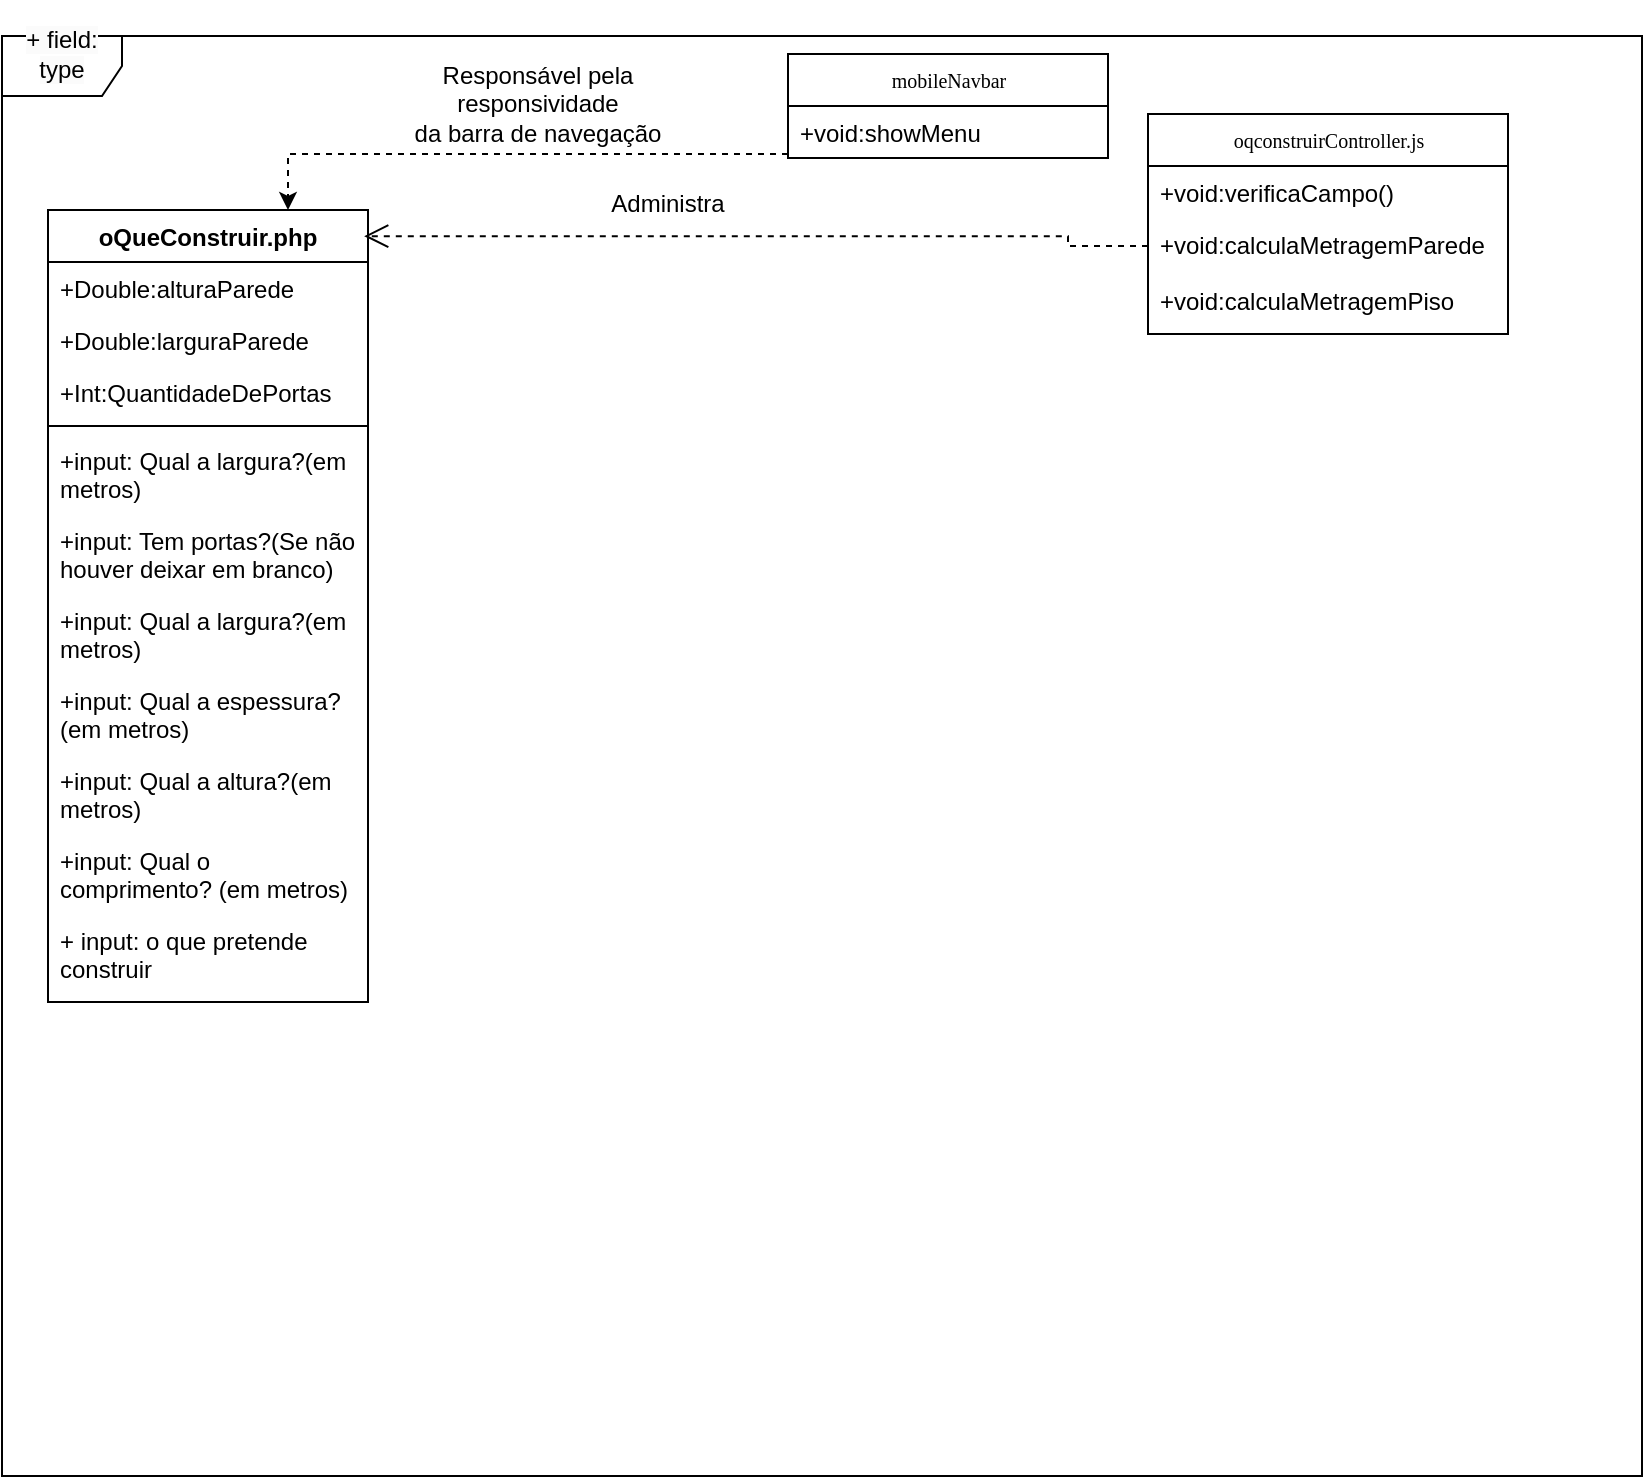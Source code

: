 <mxfile version="24.7.16" pages="2">
  <diagram name="Page-1" id="c4acf3e9-155e-7222-9cf6-157b1a14988f">
    <mxGraphModel dx="1257" dy="669" grid="1" gridSize="10" guides="1" tooltips="1" connect="1" arrows="1" fold="1" page="1" pageScale="1" pageWidth="850" pageHeight="1100" background="none" math="0" shadow="0">
      <root>
        <mxCell id="0" />
        <mxCell id="1" parent="0" />
        <mxCell id="17acba5748e5396b-1" value="&#xa;&lt;span style=&quot;color: rgb(0, 0, 0); font-family: Helvetica; font-size: 12px; font-style: normal; font-variant-ligatures: normal; font-variant-caps: normal; font-weight: 400; letter-spacing: normal; orphans: 2; text-align: left; text-indent: 0px; text-transform: none; widows: 2; word-spacing: 0px; -webkit-text-stroke-width: 0px; white-space: normal; background-color: rgb(251, 251, 251); text-decoration-thickness: initial; text-decoration-style: initial; text-decoration-color: initial; display: inline !important; float: none;&quot;&gt;+ field: type&lt;/span&gt;&#xa;&#xa;" style="shape=umlFrame;whiteSpace=wrap;html=1;rounded=0;shadow=0;comic=0;labelBackgroundColor=none;strokeWidth=1;fontFamily=Verdana;fontSize=10;align=center;movable=1;resizable=1;rotatable=1;deletable=1;editable=1;locked=0;connectable=1;" parent="1" vertex="1">
          <mxGeometry x="17" y="51" width="820" height="720" as="geometry" />
        </mxCell>
        <mxCell id="17acba5748e5396b-30" value="oqconstruirController.js" style="swimlane;html=1;fontStyle=0;childLayout=stackLayout;horizontal=1;startSize=26;fillColor=none;horizontalStack=0;resizeParent=1;resizeLast=0;collapsible=1;marginBottom=0;swimlaneFillColor=#ffffff;rounded=0;shadow=0;comic=0;labelBackgroundColor=none;strokeWidth=1;fontFamily=Verdana;fontSize=10;align=center;movable=1;resizable=1;rotatable=1;deletable=1;editable=1;locked=0;connectable=1;" parent="1" vertex="1">
          <mxGeometry x="590" y="90" width="180" height="110" as="geometry" />
        </mxCell>
        <mxCell id="17acba5748e5396b-32" value="+void:verificaCampo()" style="text;html=1;strokeColor=none;fillColor=none;align=left;verticalAlign=top;spacingLeft=4;spacingRight=4;whiteSpace=wrap;overflow=hidden;rotatable=1;points=[[0,0.5],[1,0.5]];portConstraint=eastwest;movable=1;resizable=1;deletable=1;editable=1;locked=0;connectable=1;" parent="17acba5748e5396b-30" vertex="1">
          <mxGeometry y="26" width="180" height="26" as="geometry" />
        </mxCell>
        <mxCell id="17acba5748e5396b-33" value="+void:calculaMetragemParede" style="text;html=1;strokeColor=none;fillColor=none;align=left;verticalAlign=top;spacingLeft=4;spacingRight=4;whiteSpace=wrap;overflow=hidden;rotatable=1;points=[[0,0.5],[1,0.5]];portConstraint=eastwest;movable=1;resizable=1;deletable=1;editable=1;locked=0;connectable=1;" parent="17acba5748e5396b-30" vertex="1">
          <mxGeometry y="52" width="180" height="28" as="geometry" />
        </mxCell>
        <mxCell id="d4RHsumzCYlbGIjIRgeA-6" value="+void:calculaMetragemPiso" style="text;html=1;strokeColor=none;fillColor=none;align=left;verticalAlign=top;spacingLeft=4;spacingRight=4;whiteSpace=wrap;overflow=hidden;rotatable=1;points=[[0,0.5],[1,0.5]];portConstraint=eastwest;movable=1;resizable=1;deletable=1;editable=1;locked=0;connectable=1;" parent="17acba5748e5396b-30" vertex="1">
          <mxGeometry y="80" width="180" height="28" as="geometry" />
        </mxCell>
        <mxCell id="d4RHsumzCYlbGIjIRgeA-7" style="edgeStyle=orthogonalEdgeStyle;rounded=0;orthogonalLoop=1;jettySize=auto;html=1;entryX=0.75;entryY=0;entryDx=0;entryDy=0;dashed=1;movable=1;resizable=1;rotatable=1;deletable=1;editable=1;locked=0;connectable=1;" parent="1" source="5d2195bd80daf111-5" target="d4RHsumzCYlbGIjIRgeA-18" edge="1">
          <mxGeometry relative="1" as="geometry">
            <mxPoint x="440" y="290" as="targetPoint" />
            <Array as="points">
              <mxPoint x="160" y="110" />
            </Array>
          </mxGeometry>
        </mxCell>
        <mxCell id="5d2195bd80daf111-5" value="mobileNavbar" style="swimlane;html=1;fontStyle=0;childLayout=stackLayout;horizontal=1;startSize=26;fillColor=none;horizontalStack=0;resizeParent=1;resizeLast=0;collapsible=1;marginBottom=0;swimlaneFillColor=#ffffff;rounded=0;shadow=0;comic=0;labelBackgroundColor=none;strokeWidth=1;fontFamily=Verdana;fontSize=10;align=center;movable=1;resizable=1;rotatable=1;deletable=1;editable=1;locked=0;connectable=1;" parent="1" vertex="1">
          <mxGeometry x="410" y="60" width="160" height="52" as="geometry" />
        </mxCell>
        <mxCell id="5d2195bd80daf111-6" value="+void:showMenu" style="text;html=1;strokeColor=none;fillColor=none;align=left;verticalAlign=top;spacingLeft=4;spacingRight=4;whiteSpace=wrap;overflow=hidden;rotatable=1;points=[[0,0.5],[1,0.5]];portConstraint=eastwest;movable=1;resizable=1;deletable=1;editable=1;locked=0;connectable=1;" parent="5d2195bd80daf111-5" vertex="1">
          <mxGeometry y="26" width="160" height="26" as="geometry" />
        </mxCell>
        <mxCell id="d4RHsumzCYlbGIjIRgeA-5" value="Administra" style="text;html=1;align=center;verticalAlign=middle;whiteSpace=wrap;rounded=0;movable=1;resizable=1;rotatable=1;deletable=1;editable=1;locked=0;connectable=1;" parent="1" vertex="1">
          <mxGeometry x="320" y="120" width="60" height="30" as="geometry" />
        </mxCell>
        <mxCell id="d4RHsumzCYlbGIjIRgeA-8" value="Responsável pela responsividade&lt;div&gt;da barra de navegação&lt;/div&gt;" style="text;html=1;align=center;verticalAlign=middle;whiteSpace=wrap;rounded=0;movable=1;resizable=1;rotatable=1;deletable=1;editable=1;locked=0;connectable=1;" parent="1" vertex="1">
          <mxGeometry x="220" y="60" width="130" height="50" as="geometry" />
        </mxCell>
        <mxCell id="d4RHsumzCYlbGIjIRgeA-18" value="oQueConstruir.php" style="swimlane;fontStyle=1;align=center;verticalAlign=top;childLayout=stackLayout;horizontal=1;startSize=26;horizontalStack=0;resizeParent=1;resizeParentMax=0;resizeLast=0;collapsible=1;marginBottom=0;whiteSpace=wrap;html=1;spacingLeft=4;spacingRight=4;fontFamily=Helvetica;fontSize=12;fontColor=default;fillColor=none;gradientColor=none;movable=1;resizable=1;rotatable=1;deletable=1;editable=1;locked=0;connectable=1;" parent="1" vertex="1">
          <mxGeometry x="40" y="138" width="160" height="396" as="geometry" />
        </mxCell>
        <mxCell id="d4RHsumzCYlbGIjIRgeA-19" value="+Double:alturaParede" style="text;strokeColor=none;fillColor=none;align=left;verticalAlign=top;spacingLeft=4;spacingRight=4;overflow=hidden;rotatable=1;points=[[0,0.5],[1,0.5]];portConstraint=eastwest;whiteSpace=wrap;html=1;fontFamily=Helvetica;fontSize=12;fontColor=default;movable=1;resizable=1;deletable=1;editable=1;locked=0;connectable=1;" parent="d4RHsumzCYlbGIjIRgeA-18" vertex="1">
          <mxGeometry y="26" width="160" height="26" as="geometry" />
        </mxCell>
        <mxCell id="d4RHsumzCYlbGIjIRgeA-23" value="+Double:larguraParede" style="text;strokeColor=none;fillColor=none;align=left;verticalAlign=top;spacingLeft=4;spacingRight=4;overflow=hidden;rotatable=1;points=[[0,0.5],[1,0.5]];portConstraint=eastwest;whiteSpace=wrap;html=1;fontFamily=Helvetica;fontSize=12;fontColor=default;movable=1;resizable=1;deletable=1;editable=1;locked=0;connectable=1;" parent="d4RHsumzCYlbGIjIRgeA-18" vertex="1">
          <mxGeometry y="52" width="160" height="26" as="geometry" />
        </mxCell>
        <mxCell id="d4RHsumzCYlbGIjIRgeA-24" value="+Int:QuantidadeDePortas" style="text;strokeColor=none;fillColor=none;align=left;verticalAlign=top;spacingLeft=4;spacingRight=4;overflow=hidden;rotatable=1;points=[[0,0.5],[1,0.5]];portConstraint=eastwest;whiteSpace=wrap;html=1;fontFamily=Helvetica;fontSize=12;fontColor=default;movable=1;resizable=1;deletable=1;editable=1;locked=0;connectable=1;" parent="d4RHsumzCYlbGIjIRgeA-18" vertex="1">
          <mxGeometry y="78" width="160" height="26" as="geometry" />
        </mxCell>
        <mxCell id="d4RHsumzCYlbGIjIRgeA-20" value="" style="line;strokeWidth=1;fillColor=none;align=left;verticalAlign=middle;spacingTop=-1;spacingLeft=3;spacingRight=3;rotatable=1;labelPosition=right;points=[];portConstraint=eastwest;strokeColor=inherit;fontFamily=Helvetica;fontSize=12;fontColor=default;movable=1;resizable=1;deletable=1;editable=1;locked=0;connectable=1;" parent="d4RHsumzCYlbGIjIRgeA-18" vertex="1">
          <mxGeometry y="104" width="160" height="8" as="geometry" />
        </mxCell>
        <mxCell id="17acba5748e5396b-24" value="+input: Qual a largura?(em metros)" style="text;html=1;strokeColor=none;fillColor=none;align=left;verticalAlign=top;spacingLeft=4;spacingRight=4;whiteSpace=wrap;overflow=hidden;rotatable=1;points=[[0,0.5],[1,0.5]];portConstraint=eastwest;movable=1;resizable=1;deletable=1;editable=1;locked=0;connectable=1;" parent="d4RHsumzCYlbGIjIRgeA-18" vertex="1">
          <mxGeometry y="112" width="160" height="40" as="geometry" />
        </mxCell>
        <mxCell id="d4RHsumzCYlbGIjIRgeA-4" value="+input: Tem portas?(Se não houver deixar em branco)" style="text;html=1;strokeColor=none;fillColor=none;align=left;verticalAlign=top;spacingLeft=4;spacingRight=4;whiteSpace=wrap;overflow=hidden;rotatable=1;points=[[0,0.5],[1,0.5]];portConstraint=eastwest;movable=1;resizable=1;deletable=1;editable=1;locked=0;connectable=1;" parent="d4RHsumzCYlbGIjIRgeA-18" vertex="1">
          <mxGeometry y="152" width="160" height="40" as="geometry" />
        </mxCell>
        <mxCell id="d4RHsumzCYlbGIjIRgeA-3" value="+input: Qual a largura?(em metros)" style="text;html=1;strokeColor=none;fillColor=none;align=left;verticalAlign=top;spacingLeft=4;spacingRight=4;whiteSpace=wrap;overflow=hidden;rotatable=1;points=[[0,0.5],[1,0.5]];portConstraint=eastwest;movable=1;resizable=1;deletable=1;editable=1;locked=0;connectable=1;" parent="d4RHsumzCYlbGIjIRgeA-18" vertex="1">
          <mxGeometry y="192" width="160" height="40" as="geometry" />
        </mxCell>
        <mxCell id="d4RHsumzCYlbGIjIRgeA-1" value="+input: Qual a espessura?(em metros)" style="text;html=1;strokeColor=none;fillColor=none;align=left;verticalAlign=top;spacingLeft=4;spacingRight=4;whiteSpace=wrap;overflow=hidden;rotatable=1;points=[[0,0.5],[1,0.5]];portConstraint=eastwest;movable=1;resizable=1;deletable=1;editable=1;locked=0;connectable=1;" parent="d4RHsumzCYlbGIjIRgeA-18" vertex="1">
          <mxGeometry y="232" width="160" height="40" as="geometry" />
        </mxCell>
        <mxCell id="d4RHsumzCYlbGIjIRgeA-2" value="+input: Qual a altura?(em metros)" style="text;html=1;strokeColor=none;fillColor=none;align=left;verticalAlign=top;spacingLeft=4;spacingRight=4;whiteSpace=wrap;overflow=hidden;rotatable=1;points=[[0,0.5],[1,0.5]];portConstraint=eastwest;movable=1;resizable=1;deletable=1;editable=1;locked=0;connectable=1;" parent="d4RHsumzCYlbGIjIRgeA-18" vertex="1">
          <mxGeometry y="272" width="160" height="40" as="geometry" />
        </mxCell>
        <mxCell id="17acba5748e5396b-26" value="+input: Qual o comprimento? (em metros)" style="text;html=1;strokeColor=none;fillColor=none;align=left;verticalAlign=top;spacingLeft=4;spacingRight=4;whiteSpace=wrap;overflow=hidden;rotatable=1;points=[[0,0.5],[1,0.5]];portConstraint=eastwest;movable=1;resizable=1;deletable=1;editable=1;locked=0;connectable=1;" parent="d4RHsumzCYlbGIjIRgeA-18" vertex="1">
          <mxGeometry y="312" width="160" height="40" as="geometry" />
        </mxCell>
        <mxCell id="17acba5748e5396b-21" value="+ input: o que pretende construir" style="text;html=1;strokeColor=none;fillColor=none;align=left;verticalAlign=top;spacingLeft=4;spacingRight=4;whiteSpace=wrap;overflow=hidden;rotatable=1;points=[[0,0.5],[1,0.5]];portConstraint=eastwest;movable=1;resizable=1;deletable=1;editable=1;locked=0;connectable=1;" parent="d4RHsumzCYlbGIjIRgeA-18" vertex="1">
          <mxGeometry y="352" width="160" height="44" as="geometry" />
        </mxCell>
        <mxCell id="5d2195bd80daf111-21" style="edgeStyle=orthogonalEdgeStyle;rounded=0;html=1;labelBackgroundColor=none;startFill=0;endArrow=open;endFill=0;endSize=10;fontFamily=Verdana;fontSize=10;dashed=1;entryX=0.988;entryY=0.033;entryDx=0;entryDy=0;exitX=0;exitY=0.5;exitDx=0;exitDy=0;entryPerimeter=0;movable=1;resizable=1;rotatable=1;deletable=1;editable=1;locked=0;connectable=1;" parent="1" source="17acba5748e5396b-33" target="d4RHsumzCYlbGIjIRgeA-18" edge="1">
          <mxGeometry relative="1" as="geometry">
            <mxPoint x="250" y="157" as="sourcePoint" />
            <Array as="points">
              <mxPoint x="550" y="151" />
            </Array>
          </mxGeometry>
        </mxCell>
      </root>
    </mxGraphModel>
  </diagram>
  <diagram id="u9To_URCCO0et4PSmN-h" name="Página-2">
    <mxGraphModel dx="1760" dy="2105" grid="1" gridSize="10" guides="1" tooltips="1" connect="1" arrows="1" fold="1" page="1" pageScale="1" pageWidth="827" pageHeight="1169" math="0" shadow="0">
      <root>
        <mxCell id="0" />
        <mxCell id="1" parent="0" />
        <mxCell id="n8b4jKrJv6LY5slevz60-1" value="CLASSE CALCULADORA" style="swimlane;whiteSpace=wrap;html=1;" vertex="1" parent="1">
          <mxGeometry x="315" y="-950" width="270" height="477" as="geometry" />
        </mxCell>
        <mxCell id="n8b4jKrJv6LY5slevz60-2" value="" style="shape=partialRectangle;whiteSpace=wrap;html=1;left=0;right=0;fillColor=none;" vertex="1" parent="n8b4jKrJv6LY5slevz60-1">
          <mxGeometry y="275" width="270" height="20" as="geometry" />
        </mxCell>
        <mxCell id="n8b4jKrJv6LY5slevz60-3" value="Métodos" style="text;html=1;align=center;verticalAlign=middle;whiteSpace=wrap;rounded=0;" vertex="1" parent="n8b4jKrJv6LY5slevz60-1">
          <mxGeometry x="70" y="270" width="60" height="30" as="geometry" />
        </mxCell>
        <mxCell id="n8b4jKrJv6LY5slevz60-4" value="calcular (Calcular Materiais, Integraçao com Métodos e Agregar Valores): void" style="text;html=1;align=center;verticalAlign=middle;whiteSpace=wrap;rounded=0;" vertex="1" parent="n8b4jKrJv6LY5slevz60-1">
          <mxGeometry x="10" y="310" width="250" height="30" as="geometry" />
        </mxCell>
        <mxCell id="n8b4jKrJv6LY5slevz60-5" value="quilosAreia: float" style="text;html=1;align=center;verticalAlign=middle;whiteSpace=wrap;rounded=0;" vertex="1" parent="n8b4jKrJv6LY5slevz60-1">
          <mxGeometry x="78.75" y="35" width="140" height="30" as="geometry" />
        </mxCell>
        <mxCell id="n8b4jKrJv6LY5slevz60-6" value="tiposAreia: int" style="text;html=1;align=center;verticalAlign=middle;whiteSpace=wrap;rounded=0;" vertex="1" parent="n8b4jKrJv6LY5slevz60-1">
          <mxGeometry x="101.25" y="65" width="90" height="30" as="geometry" />
        </mxCell>
        <mxCell id="n8b4jKrJv6LY5slevz60-7" value="densidadeAreia: int" style="text;html=1;align=center;verticalAlign=middle;whiteSpace=wrap;rounded=0;" vertex="1" parent="n8b4jKrJv6LY5slevz60-1">
          <mxGeometry x="66.25" y="95" width="130" height="30" as="geometry" />
        </mxCell>
        <mxCell id="n8b4jKrJv6LY5slevz60-8" value="metrosCubicosFormatado (m² para m³): void" style="text;html=1;align=center;verticalAlign=middle;whiteSpace=wrap;rounded=0;" vertex="1" parent="n8b4jKrJv6LY5slevz60-1">
          <mxGeometry x="15" y="360" width="240" height="30" as="geometry" />
        </mxCell>
        <mxCell id="n8b4jKrJv6LY5slevz60-9" value="quilosBrita: float" style="text;html=1;align=center;verticalAlign=middle;whiteSpace=wrap;rounded=0;" vertex="1" parent="n8b4jKrJv6LY5slevz60-1">
          <mxGeometry x="81.25" y="185" width="135" height="30" as="geometry" />
        </mxCell>
        <mxCell id="n8b4jKrJv6LY5slevz60-10" value="tiposBrita: int" style="text;html=1;align=center;verticalAlign=middle;whiteSpace=wrap;rounded=0;" vertex="1" parent="n8b4jKrJv6LY5slevz60-1">
          <mxGeometry x="101.25" y="215" width="90" height="30" as="geometry" />
        </mxCell>
        <mxCell id="n8b4jKrJv6LY5slevz60-11" value="quilosCimento: float" style="text;html=1;align=center;verticalAlign=middle;whiteSpace=wrap;rounded=0;" vertex="1" parent="n8b4jKrJv6LY5slevz60-1">
          <mxGeometry x="81.25" y="125" width="120" height="30" as="geometry" />
        </mxCell>
        <mxCell id="n8b4jKrJv6LY5slevz60-12" value="densidadeCimento: int" style="text;html=1;align=center;verticalAlign=middle;whiteSpace=wrap;rounded=0;" vertex="1" parent="n8b4jKrJv6LY5slevz60-1">
          <mxGeometry x="51.25" y="155" width="140" height="30" as="geometry" />
        </mxCell>
        <mxCell id="n8b4jKrJv6LY5slevz60-13" value="densidadeBrita: int" style="text;html=1;align=center;verticalAlign=middle;whiteSpace=wrap;rounded=0;" vertex="1" parent="n8b4jKrJv6LY5slevz60-1">
          <mxGeometry x="71.25" y="245" width="120" height="30" as="geometry" />
        </mxCell>
        <mxCell id="n8b4jKrJv6LY5slevz60-14" value="materialLitros (Converte a quantiadade para litros): void" style="text;html=1;align=center;verticalAlign=middle;whiteSpace=wrap;rounded=0;" vertex="1" parent="n8b4jKrJv6LY5slevz60-1">
          <mxGeometry x="11.25" y="410" width="240" height="30" as="geometry" />
        </mxCell>
        <mxCell id="n8b4jKrJv6LY5slevz60-15" style="edgeStyle=orthogonalEdgeStyle;rounded=0;orthogonalLoop=1;jettySize=auto;html=1;" edge="1" parent="1" source="n8b4jKrJv6LY5slevz60-16" target="n8b4jKrJv6LY5slevz60-1">
          <mxGeometry relative="1" as="geometry" />
        </mxCell>
        <mxCell id="n8b4jKrJv6LY5slevz60-16" value="navBar" style="swimlane;whiteSpace=wrap;html=1;" vertex="1" parent="1">
          <mxGeometry x="350" y="-1150" width="200" height="67" as="geometry" />
        </mxCell>
        <mxCell id="n8b4jKrJv6LY5slevz60-17" value="showMenu: void" style="text;html=1;align=center;verticalAlign=middle;whiteSpace=wrap;rounded=0;" vertex="1" parent="n8b4jKrJv6LY5slevz60-16">
          <mxGeometry x="55" y="30" width="90" height="30" as="geometry" />
        </mxCell>
      </root>
    </mxGraphModel>
  </diagram>
</mxfile>
